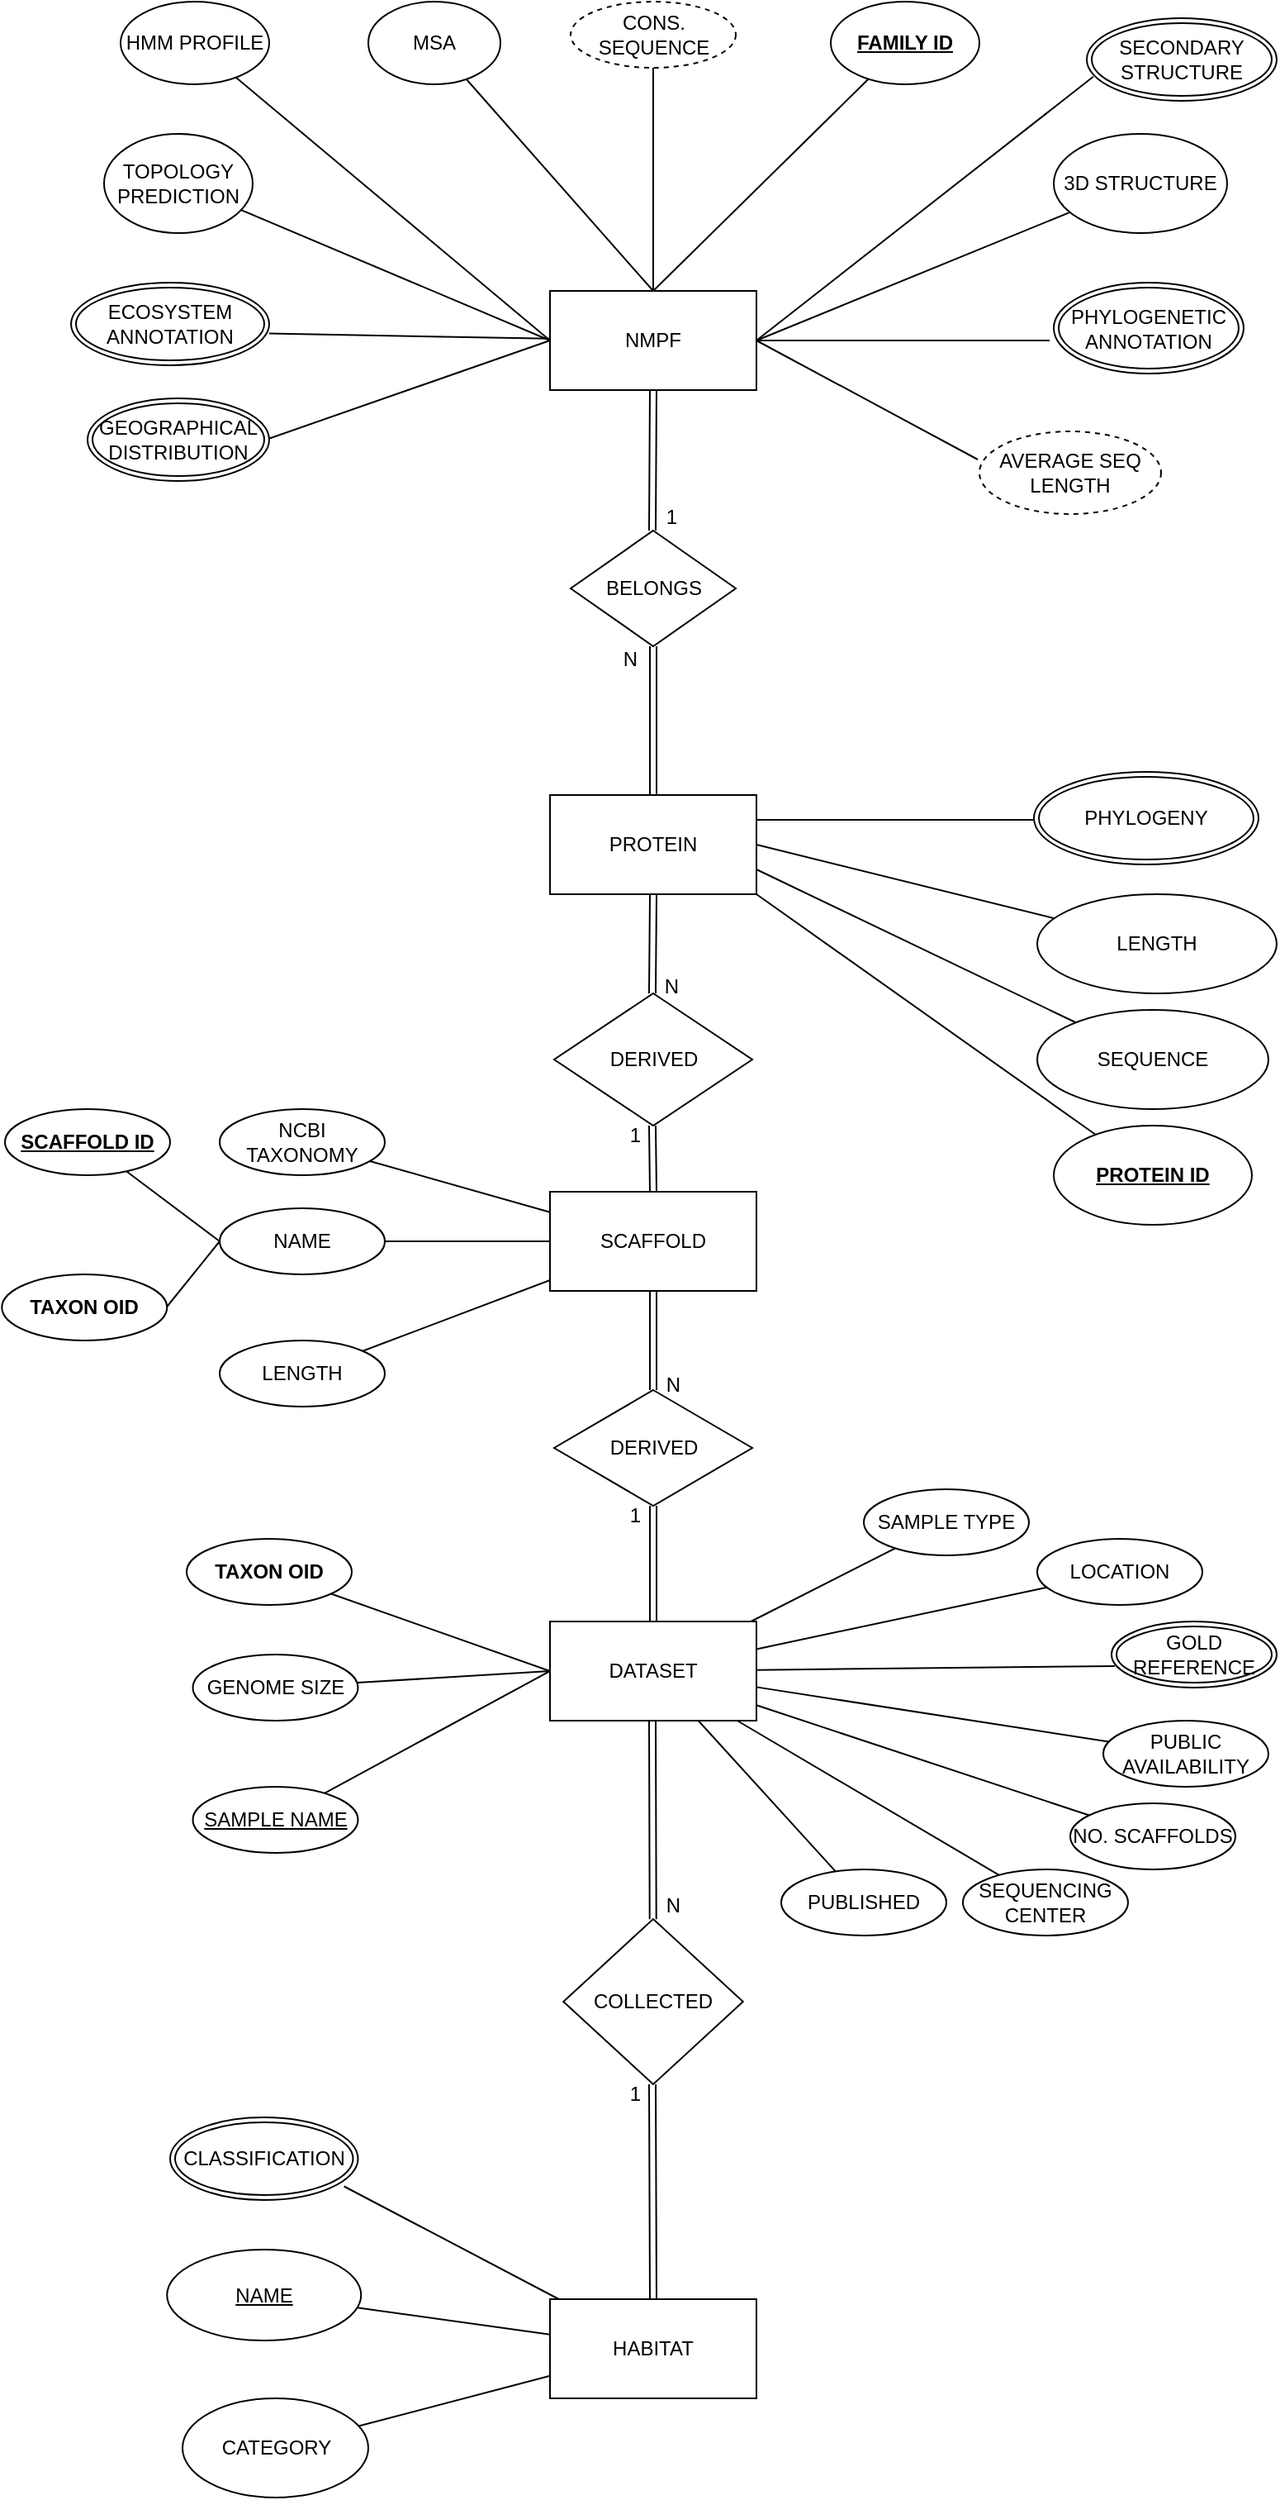 <mxfile version="22.0.4" type="github">
  <diagram id="R2lEEEUBdFMjLlhIrx00" name="Page-1">
    <mxGraphModel dx="1120" dy="1524" grid="1" gridSize="10" guides="1" tooltips="1" connect="1" arrows="1" fold="1" page="1" pageScale="1" pageWidth="850" pageHeight="1100" math="0" shadow="0" extFonts="Permanent Marker^https://fonts.googleapis.com/css?family=Permanent+Marker">
      <root>
        <mxCell id="0" />
        <mxCell id="1" parent="0" />
        <mxCell id="Yh4BVkky_7kEf2Jk04-v-19" style="rounded=0;orthogonalLoop=1;jettySize=auto;html=1;endArrow=none;endFill=0;labelBackgroundColor=none;fontColor=default;entryX=0.5;entryY=1;entryDx=0;entryDy=0;" parent="1" source="Yh4BVkky_7kEf2Jk04-v-1" target="3lu_bXjI-AjVLZ6_Voox-1" edge="1">
          <mxGeometry relative="1" as="geometry">
            <mxPoint x="443" y="-420" as="targetPoint" />
          </mxGeometry>
        </mxCell>
        <mxCell id="Yh4BVkky_7kEf2Jk04-v-20" style="rounded=0;orthogonalLoop=1;jettySize=auto;html=1;endArrow=none;endFill=0;labelBackgroundColor=none;fontColor=default;exitX=0.5;exitY=0;exitDx=0;exitDy=0;" parent="1" source="Yh4BVkky_7kEf2Jk04-v-1" target="Yh4BVkky_7kEf2Jk04-v-4" edge="1">
          <mxGeometry relative="1" as="geometry">
            <mxPoint x="320" y="400" as="sourcePoint" />
          </mxGeometry>
        </mxCell>
        <mxCell id="Yh4BVkky_7kEf2Jk04-v-21" style="rounded=0;orthogonalLoop=1;jettySize=auto;html=1;endArrow=none;endFill=0;labelBackgroundColor=none;fontColor=default;exitX=0;exitY=0.5;exitDx=0;exitDy=0;" parent="1" source="Yh4BVkky_7kEf2Jk04-v-1" edge="1">
          <mxGeometry relative="1" as="geometry">
            <mxPoint x="370" y="-260" as="sourcePoint" />
            <mxPoint x="206.579" y="-204.504" as="targetPoint" />
          </mxGeometry>
        </mxCell>
        <mxCell id="Yh4BVkky_7kEf2Jk04-v-22" style="rounded=0;orthogonalLoop=1;jettySize=auto;html=1;endArrow=none;endFill=0;labelBackgroundColor=none;fontColor=default;" parent="1" source="Yh4BVkky_7kEf2Jk04-v-1" edge="1">
          <mxGeometry relative="1" as="geometry">
            <mxPoint x="682.5" y="-265" as="targetPoint" />
          </mxGeometry>
        </mxCell>
        <mxCell id="Yh4BVkky_7kEf2Jk04-v-23" style="rounded=0;orthogonalLoop=1;jettySize=auto;html=1;endArrow=none;endFill=0;labelBackgroundColor=none;fontColor=default;exitX=0;exitY=0.5;exitDx=0;exitDy=0;" parent="1" source="Yh4BVkky_7kEf2Jk04-v-1" target="Yh4BVkky_7kEf2Jk04-v-5" edge="1">
          <mxGeometry relative="1" as="geometry" />
        </mxCell>
        <mxCell id="Yh4BVkky_7kEf2Jk04-v-24" style="rounded=0;orthogonalLoop=1;jettySize=auto;html=1;endArrow=none;endFill=0;labelBackgroundColor=none;fontColor=default;exitX=1;exitY=0.5;exitDx=0;exitDy=0;" parent="1" source="Yh4BVkky_7kEf2Jk04-v-1" edge="1">
          <mxGeometry relative="1" as="geometry">
            <mxPoint x="178" y="290" as="sourcePoint" />
            <mxPoint x="708.952" y="-424.614" as="targetPoint" />
          </mxGeometry>
        </mxCell>
        <mxCell id="Yh4BVkky_7kEf2Jk04-v-25" style="rounded=0;orthogonalLoop=1;jettySize=auto;html=1;endArrow=none;endFill=0;labelBackgroundColor=none;fontColor=default;exitX=0;exitY=0.5;exitDx=0;exitDy=0;" parent="1" source="Yh4BVkky_7kEf2Jk04-v-1" target="Yh4BVkky_7kEf2Jk04-v-7" edge="1">
          <mxGeometry relative="1" as="geometry" />
        </mxCell>
        <mxCell id="Yh4BVkky_7kEf2Jk04-v-26" style="rounded=0;orthogonalLoop=1;jettySize=auto;html=1;endArrow=none;endFill=0;labelBackgroundColor=none;fontColor=default;" parent="1" source="Yh4BVkky_7kEf2Jk04-v-1" edge="1">
          <mxGeometry relative="1" as="geometry">
            <mxPoint x="170" y="330" as="sourcePoint" />
            <mxPoint x="209.976" y="-269.188" as="targetPoint" />
          </mxGeometry>
        </mxCell>
        <mxCell id="Yh4BVkky_7kEf2Jk04-v-1" value="NMPF" style="rounded=0;whiteSpace=wrap;html=1;labelBackgroundColor=none;" parent="1" vertex="1">
          <mxGeometry x="380" y="-295" width="125" height="60" as="geometry" />
        </mxCell>
        <mxCell id="Yh4BVkky_7kEf2Jk04-v-4" value="MSA" style="ellipse;whiteSpace=wrap;html=1;rounded=0;labelBackgroundColor=none;" parent="1" vertex="1">
          <mxGeometry x="270" y="-470" width="80" height="50" as="geometry" />
        </mxCell>
        <mxCell id="Yh4BVkky_7kEf2Jk04-v-5" value="HMM PROFILE" style="ellipse;whiteSpace=wrap;html=1;rounded=0;labelBackgroundColor=none;" parent="1" vertex="1">
          <mxGeometry x="120" y="-470" width="90" height="50" as="geometry" />
        </mxCell>
        <mxCell id="Yh4BVkky_7kEf2Jk04-v-7" value="TOPOLOGY PREDICTION" style="ellipse;whiteSpace=wrap;html=1;rounded=0;labelBackgroundColor=none;direction=west;" parent="1" vertex="1">
          <mxGeometry x="110" y="-390" width="90" height="60" as="geometry" />
        </mxCell>
        <mxCell id="Yh4BVkky_7kEf2Jk04-v-16" value="" style="rounded=0;orthogonalLoop=1;jettySize=auto;html=1;endArrow=none;endFill=0;labelBackgroundColor=none;fontColor=default;entryX=0.5;entryY=0;entryDx=0;entryDy=0;" parent="1" source="Yh4BVkky_7kEf2Jk04-v-11" target="Yh4BVkky_7kEf2Jk04-v-1" edge="1">
          <mxGeometry relative="1" as="geometry">
            <mxPoint x="190" y="135" as="targetPoint" />
          </mxGeometry>
        </mxCell>
        <mxCell id="Yh4BVkky_7kEf2Jk04-v-11" value="&lt;u&gt;&lt;b&gt;FAMILY ID&lt;/b&gt;&lt;/u&gt;" style="ellipse;whiteSpace=wrap;html=1;rounded=0;labelBackgroundColor=none;" parent="1" vertex="1">
          <mxGeometry x="550" y="-470" width="90" height="50" as="geometry" />
        </mxCell>
        <mxCell id="d79e8XBhKQ2igxdSj6Hg-4" value="" style="rounded=0;orthogonalLoop=1;jettySize=auto;html=1;endArrow=none;endFill=0;labelBackgroundColor=none;fontColor=default;exitX=1;exitY=0.5;exitDx=0;exitDy=0;" parent="1" source="Yh4BVkky_7kEf2Jk04-v-29" target="d79e8XBhKQ2igxdSj6Hg-1" edge="1">
          <mxGeometry relative="1" as="geometry" />
        </mxCell>
        <mxCell id="Yh4BVkky_7kEf2Jk04-v-29" value="&lt;div&gt;PROTEIN&lt;/div&gt;" style="rounded=0;whiteSpace=wrap;html=1;labelBackgroundColor=none;" parent="1" vertex="1">
          <mxGeometry x="380.01" y="10" width="125" height="60" as="geometry" />
        </mxCell>
        <mxCell id="Yh4BVkky_7kEf2Jk04-v-31" value="BELONGS" style="rhombus;whiteSpace=wrap;html=1;rounded=0;labelBackgroundColor=none;" parent="1" vertex="1">
          <mxGeometry x="392.51" y="-150" width="100" height="70" as="geometry" />
        </mxCell>
        <mxCell id="_KlqRlnfx3LXGcyiwgws-1" value="SEQUENCE" style="ellipse;whiteSpace=wrap;html=1;labelBackgroundColor=none;" parent="1" vertex="1">
          <mxGeometry x="675" y="140" width="140" height="60" as="geometry" />
        </mxCell>
        <mxCell id="_KlqRlnfx3LXGcyiwgws-2" value="" style="rounded=1;orthogonalLoop=1;jettySize=auto;html=1;endArrow=none;endFill=0;labelBackgroundColor=none;fontColor=default;exitX=1;exitY=0.75;exitDx=0;exitDy=0;" parent="1" source="Yh4BVkky_7kEf2Jk04-v-29" target="_KlqRlnfx3LXGcyiwgws-1" edge="1">
          <mxGeometry relative="1" as="geometry">
            <mxPoint x="650" y="360" as="sourcePoint" />
            <mxPoint x="710" y="210" as="targetPoint" />
          </mxGeometry>
        </mxCell>
        <mxCell id="_KlqRlnfx3LXGcyiwgws-3" value="&lt;b&gt;&lt;u&gt;PROTEIN ID&lt;/u&gt;&lt;/b&gt;" style="ellipse;whiteSpace=wrap;html=1;labelBackgroundColor=none;" parent="1" vertex="1">
          <mxGeometry x="685" y="210" width="120" height="60" as="geometry" />
        </mxCell>
        <mxCell id="d79e8XBhKQ2igxdSj6Hg-1" value="LENGTH" style="ellipse;whiteSpace=wrap;html=1;rounded=0;labelBackgroundColor=none;" parent="1" vertex="1">
          <mxGeometry x="675" y="70" width="145" height="60" as="geometry" />
        </mxCell>
        <mxCell id="d79e8XBhKQ2igxdSj6Hg-12" value="" style="endArrow=none;html=1;rounded=0;labelBackgroundColor=none;fontColor=default;exitX=1;exitY=0.25;exitDx=0;exitDy=0;" parent="1" source="Yh4BVkky_7kEf2Jk04-v-29" edge="1">
          <mxGeometry width="50" height="50" relative="1" as="geometry">
            <mxPoint x="510" y="20" as="sourcePoint" />
            <mxPoint x="672.5" y="25" as="targetPoint" />
          </mxGeometry>
        </mxCell>
        <mxCell id="d79e8XBhKQ2igxdSj6Hg-14" value="HABITAT" style="rounded=0;whiteSpace=wrap;html=1;labelBackgroundColor=none;" parent="1" vertex="1">
          <mxGeometry x="380" y="920" width="125" height="60" as="geometry" />
        </mxCell>
        <mxCell id="d79e8XBhKQ2igxdSj6Hg-15" value="SCAFFOLD" style="rounded=0;whiteSpace=wrap;html=1;labelBackgroundColor=none;" parent="1" vertex="1">
          <mxGeometry x="380" y="250" width="125" height="60" as="geometry" />
        </mxCell>
        <mxCell id="d79e8XBhKQ2igxdSj6Hg-16" value="DATASET" style="rounded=0;whiteSpace=wrap;html=1;labelBackgroundColor=none;" parent="1" vertex="1">
          <mxGeometry x="380" y="510" width="125" height="60" as="geometry" />
        </mxCell>
        <mxCell id="7EveSGwWqRpmitjXYDmx-1" value="3D STRUCTURE" style="ellipse;whiteSpace=wrap;html=1;align=center;labelBackgroundColor=none;" parent="1" vertex="1">
          <mxGeometry x="685" y="-390" width="105" height="60" as="geometry" />
        </mxCell>
        <mxCell id="7EveSGwWqRpmitjXYDmx-2" value="" style="endArrow=none;html=1;rounded=0;labelBackgroundColor=none;fontColor=default;exitX=1;exitY=0.5;exitDx=0;exitDy=0;" parent="1" source="Yh4BVkky_7kEf2Jk04-v-1" target="7EveSGwWqRpmitjXYDmx-1" edge="1">
          <mxGeometry relative="1" as="geometry">
            <mxPoint x="450" y="-110" as="sourcePoint" />
            <mxPoint x="672.5" y="-231" as="targetPoint" />
          </mxGeometry>
        </mxCell>
        <mxCell id="d79e8XBhKQ2igxdSj6Hg-28" value="&lt;b style=&quot;&quot;&gt;TAXON OID&lt;/b&gt;" style="ellipse;whiteSpace=wrap;html=1;align=center;labelBackgroundColor=none;" parent="1" vertex="1">
          <mxGeometry x="160" y="460" width="100" height="40" as="geometry" />
        </mxCell>
        <mxCell id="d79e8XBhKQ2igxdSj6Hg-29" value="&lt;u&gt;&lt;b&gt;SCAFFOLD ID&lt;/b&gt;&lt;/u&gt;" style="ellipse;whiteSpace=wrap;html=1;align=center;labelBackgroundColor=none;" parent="1" vertex="1">
          <mxGeometry x="50" y="200" width="100" height="40" as="geometry" />
        </mxCell>
        <mxCell id="d79e8XBhKQ2igxdSj6Hg-34" value="" style="endArrow=none;html=1;rounded=0;labelBackgroundColor=none;fontColor=default;entryX=0;entryY=0.5;entryDx=0;entryDy=0;" parent="1" source="d79e8XBhKQ2igxdSj6Hg-29" target="R8yv3j7y8IBAC_rJrTb6-1" edge="1">
          <mxGeometry width="50" height="50" relative="1" as="geometry">
            <mxPoint x="105" y="370" as="sourcePoint" />
            <mxPoint x="189.313" y="278.375" as="targetPoint" />
          </mxGeometry>
        </mxCell>
        <mxCell id="d79e8XBhKQ2igxdSj6Hg-35" value="" style="endArrow=none;html=1;rounded=0;labelBackgroundColor=none;fontColor=default;entryX=0;entryY=0.5;entryDx=0;entryDy=0;" parent="1" source="d79e8XBhKQ2igxdSj6Hg-28" target="d79e8XBhKQ2igxdSj6Hg-16" edge="1">
          <mxGeometry width="50" height="50" relative="1" as="geometry">
            <mxPoint x="100" y="420" as="sourcePoint" />
            <mxPoint x="189.313" y="301.625" as="targetPoint" />
          </mxGeometry>
        </mxCell>
        <mxCell id="d79e8XBhKQ2igxdSj6Hg-36" value="LENGTH" style="ellipse;whiteSpace=wrap;html=1;align=center;labelBackgroundColor=none;" parent="1" vertex="1">
          <mxGeometry x="180" y="340" width="100" height="40" as="geometry" />
        </mxCell>
        <mxCell id="d79e8XBhKQ2igxdSj6Hg-37" value="" style="fontSize=12;html=1;endArrow=none;startArrow=none;labelBackgroundColor=none;fontColor=default;startFill=0;endFill=0;rounded=1;strokeColor=default;" parent="1" source="d79e8XBhKQ2igxdSj6Hg-36" target="d79e8XBhKQ2igxdSj6Hg-15" edge="1">
          <mxGeometry width="100" height="100" relative="1" as="geometry">
            <mxPoint x="263" y="490" as="sourcePoint" />
            <mxPoint x="363" y="390" as="targetPoint" />
          </mxGeometry>
        </mxCell>
        <mxCell id="d79e8XBhKQ2igxdSj6Hg-38" value="NCBI TAXONOMY" style="ellipse;whiteSpace=wrap;html=1;align=center;labelBackgroundColor=none;" parent="1" vertex="1">
          <mxGeometry x="180" y="200" width="100" height="40" as="geometry" />
        </mxCell>
        <mxCell id="d79e8XBhKQ2igxdSj6Hg-39" value="" style="fontSize=12;html=1;endArrow=none;startArrow=none;rounded=0;labelBackgroundColor=none;fontColor=default;startFill=0;endFill=0;" parent="1" source="d79e8XBhKQ2igxdSj6Hg-38" target="d79e8XBhKQ2igxdSj6Hg-15" edge="1">
          <mxGeometry width="100" height="100" relative="1" as="geometry">
            <mxPoint x="263" y="370" as="sourcePoint" />
            <mxPoint x="363" y="270" as="targetPoint" />
          </mxGeometry>
        </mxCell>
        <mxCell id="d79e8XBhKQ2igxdSj6Hg-41" value="DERIVED" style="shape=rhombus;perimeter=rhombusPerimeter;whiteSpace=wrap;html=1;align=center;labelBackgroundColor=none;" parent="1" vertex="1">
          <mxGeometry x="382.51" y="130" width="120" height="80" as="geometry" />
        </mxCell>
        <mxCell id="d79e8XBhKQ2igxdSj6Hg-43" value="&lt;u&gt;SAMPLE NAME&lt;/u&gt;" style="ellipse;whiteSpace=wrap;html=1;align=center;labelBackgroundColor=none;" parent="1" vertex="1">
          <mxGeometry x="163.75" y="610" width="100" height="40" as="geometry" />
        </mxCell>
        <mxCell id="d79e8XBhKQ2igxdSj6Hg-44" value="SAMPLE TYPE" style="ellipse;whiteSpace=wrap;html=1;align=center;labelBackgroundColor=none;" parent="1" vertex="1">
          <mxGeometry x="570" y="430" width="100" height="40" as="geometry" />
        </mxCell>
        <mxCell id="d79e8XBhKQ2igxdSj6Hg-45" value="LOCATION" style="ellipse;whiteSpace=wrap;html=1;align=center;labelBackgroundColor=none;" parent="1" vertex="1">
          <mxGeometry x="675" y="460" width="100" height="40" as="geometry" />
        </mxCell>
        <mxCell id="d79e8XBhKQ2igxdSj6Hg-46" value="&lt;div&gt;SEQUENCING CENTER&lt;/div&gt;" style="ellipse;whiteSpace=wrap;html=1;align=center;labelBackgroundColor=none;" parent="1" vertex="1">
          <mxGeometry x="630" y="660" width="100" height="40" as="geometry" />
        </mxCell>
        <mxCell id="d79e8XBhKQ2igxdSj6Hg-48" value="PUBLISHED" style="ellipse;whiteSpace=wrap;html=1;align=center;labelBackgroundColor=none;" parent="1" vertex="1">
          <mxGeometry x="520" y="660" width="100" height="40" as="geometry" />
        </mxCell>
        <mxCell id="d79e8XBhKQ2igxdSj6Hg-49" value="PUBLIC AVAILABILITY" style="ellipse;whiteSpace=wrap;html=1;align=center;labelBackgroundColor=none;" parent="1" vertex="1">
          <mxGeometry x="715" y="570" width="100" height="40" as="geometry" />
        </mxCell>
        <mxCell id="d79e8XBhKQ2igxdSj6Hg-50" value="GENOME SIZE" style="ellipse;whiteSpace=wrap;html=1;align=center;labelBackgroundColor=none;" parent="1" vertex="1">
          <mxGeometry x="163.75" y="530" width="100" height="40" as="geometry" />
        </mxCell>
        <mxCell id="d79e8XBhKQ2igxdSj6Hg-52" value="&lt;div&gt;NO. SCAFFOLDS&lt;/div&gt;" style="ellipse;whiteSpace=wrap;html=1;align=center;labelBackgroundColor=none;" parent="1" vertex="1">
          <mxGeometry x="695" y="620" width="100" height="40" as="geometry" />
        </mxCell>
        <mxCell id="d79e8XBhKQ2igxdSj6Hg-57" value="" style="endArrow=none;html=1;rounded=0;labelBackgroundColor=none;fontColor=default;exitX=0;exitY=0.5;exitDx=0;exitDy=0;" parent="1" source="d79e8XBhKQ2igxdSj6Hg-16" target="d79e8XBhKQ2igxdSj6Hg-50" edge="1">
          <mxGeometry relative="1" as="geometry">
            <mxPoint x="512.5" y="559.58" as="sourcePoint" />
            <mxPoint x="672.5" y="559.58" as="targetPoint" />
          </mxGeometry>
        </mxCell>
        <mxCell id="d79e8XBhKQ2igxdSj6Hg-58" value="" style="endArrow=none;html=1;rounded=0;labelBackgroundColor=none;fontColor=default;" parent="1" source="d79e8XBhKQ2igxdSj6Hg-16" target="d79e8XBhKQ2igxdSj6Hg-45" edge="1">
          <mxGeometry relative="1" as="geometry">
            <mxPoint x="410" y="540" as="sourcePoint" />
            <mxPoint x="570" y="540" as="targetPoint" />
          </mxGeometry>
        </mxCell>
        <mxCell id="d79e8XBhKQ2igxdSj6Hg-59" value="" style="endArrow=none;html=1;rounded=0;labelBackgroundColor=none;fontColor=default;" parent="1" source="d79e8XBhKQ2igxdSj6Hg-16" target="d79e8XBhKQ2igxdSj6Hg-48" edge="1">
          <mxGeometry relative="1" as="geometry">
            <mxPoint x="410" y="540" as="sourcePoint" />
            <mxPoint x="570" y="540" as="targetPoint" />
          </mxGeometry>
        </mxCell>
        <mxCell id="d79e8XBhKQ2igxdSj6Hg-60" value="" style="endArrow=none;html=1;rounded=0;labelBackgroundColor=none;fontColor=default;entryX=0.02;entryY=0.675;entryDx=0;entryDy=0;entryPerimeter=0;" parent="1" source="d79e8XBhKQ2igxdSj6Hg-16" target="R8yv3j7y8IBAC_rJrTb6-3" edge="1">
          <mxGeometry relative="1" as="geometry">
            <mxPoint x="410" y="540" as="sourcePoint" />
            <mxPoint x="710.155" y="531.572" as="targetPoint" />
          </mxGeometry>
        </mxCell>
        <mxCell id="d79e8XBhKQ2igxdSj6Hg-61" value="" style="endArrow=none;html=1;rounded=0;labelBackgroundColor=none;fontColor=default;" parent="1" source="d79e8XBhKQ2igxdSj6Hg-16" target="d79e8XBhKQ2igxdSj6Hg-49" edge="1">
          <mxGeometry relative="1" as="geometry">
            <mxPoint x="410" y="540" as="sourcePoint" />
            <mxPoint x="570" y="540" as="targetPoint" />
          </mxGeometry>
        </mxCell>
        <mxCell id="d79e8XBhKQ2igxdSj6Hg-62" value="" style="endArrow=none;html=1;rounded=0;labelBackgroundColor=none;fontColor=default;" parent="1" source="d79e8XBhKQ2igxdSj6Hg-16" target="d79e8XBhKQ2igxdSj6Hg-52" edge="1">
          <mxGeometry relative="1" as="geometry">
            <mxPoint x="410" y="540" as="sourcePoint" />
            <mxPoint x="570" y="540" as="targetPoint" />
          </mxGeometry>
        </mxCell>
        <mxCell id="d79e8XBhKQ2igxdSj6Hg-63" value="" style="endArrow=none;html=1;rounded=0;labelBackgroundColor=none;fontColor=default;" parent="1" source="d79e8XBhKQ2igxdSj6Hg-16" target="d79e8XBhKQ2igxdSj6Hg-46" edge="1">
          <mxGeometry relative="1" as="geometry">
            <mxPoint x="410" y="540" as="sourcePoint" />
            <mxPoint x="570" y="540" as="targetPoint" />
          </mxGeometry>
        </mxCell>
        <mxCell id="d79e8XBhKQ2igxdSj6Hg-64" value="" style="endArrow=none;html=1;rounded=0;labelBackgroundColor=none;fontColor=default;" parent="1" source="d79e8XBhKQ2igxdSj6Hg-44" target="d79e8XBhKQ2igxdSj6Hg-16" edge="1">
          <mxGeometry relative="1" as="geometry">
            <mxPoint x="410" y="540" as="sourcePoint" />
            <mxPoint x="570" y="540" as="targetPoint" />
          </mxGeometry>
        </mxCell>
        <mxCell id="d79e8XBhKQ2igxdSj6Hg-65" value="" style="endArrow=none;html=1;rounded=0;labelBackgroundColor=none;fontColor=default;exitX=0;exitY=0.5;exitDx=0;exitDy=0;" parent="1" source="d79e8XBhKQ2igxdSj6Hg-16" target="d79e8XBhKQ2igxdSj6Hg-43" edge="1">
          <mxGeometry relative="1" as="geometry">
            <mxPoint x="410" y="540" as="sourcePoint" />
            <mxPoint x="570" y="540" as="targetPoint" />
          </mxGeometry>
        </mxCell>
        <mxCell id="d79e8XBhKQ2igxdSj6Hg-66" value="&lt;u&gt;NAME&lt;/u&gt;" style="ellipse;whiteSpace=wrap;html=1;align=center;labelBackgroundColor=none;" parent="1" vertex="1">
          <mxGeometry x="148.13" y="890" width="117.5" height="55" as="geometry" />
        </mxCell>
        <mxCell id="d79e8XBhKQ2igxdSj6Hg-67" value="CATEGORY" style="ellipse;whiteSpace=wrap;html=1;align=center;labelBackgroundColor=none;" parent="1" vertex="1">
          <mxGeometry x="157.5" y="980" width="112.5" height="60" as="geometry" />
        </mxCell>
        <mxCell id="d79e8XBhKQ2igxdSj6Hg-69" value="" style="endArrow=none;html=1;rounded=0;labelBackgroundColor=none;fontColor=default;" parent="1" target="d79e8XBhKQ2igxdSj6Hg-14" edge="1">
          <mxGeometry relative="1" as="geometry">
            <mxPoint x="255.325" y="851.75" as="sourcePoint" />
            <mxPoint x="570" y="720" as="targetPoint" />
          </mxGeometry>
        </mxCell>
        <mxCell id="d79e8XBhKQ2igxdSj6Hg-70" value="" style="endArrow=none;html=1;rounded=0;labelBackgroundColor=none;fontColor=default;" parent="1" source="d79e8XBhKQ2igxdSj6Hg-67" target="d79e8XBhKQ2igxdSj6Hg-14" edge="1">
          <mxGeometry relative="1" as="geometry">
            <mxPoint x="410" y="720" as="sourcePoint" />
            <mxPoint x="570" y="720" as="targetPoint" />
          </mxGeometry>
        </mxCell>
        <mxCell id="d79e8XBhKQ2igxdSj6Hg-71" value="" style="endArrow=none;html=1;rounded=0;labelBackgroundColor=none;fontColor=default;" parent="1" source="d79e8XBhKQ2igxdSj6Hg-66" target="d79e8XBhKQ2igxdSj6Hg-14" edge="1">
          <mxGeometry relative="1" as="geometry">
            <mxPoint x="410" y="720" as="sourcePoint" />
            <mxPoint x="570" y="720" as="targetPoint" />
          </mxGeometry>
        </mxCell>
        <mxCell id="d79e8XBhKQ2igxdSj6Hg-73" value="COLLECTED" style="shape=rhombus;perimeter=rhombusPerimeter;whiteSpace=wrap;html=1;align=center;direction=south;labelBackgroundColor=none;" parent="1" vertex="1">
          <mxGeometry x="388.13" y="690" width="108.75" height="100" as="geometry" />
        </mxCell>
        <mxCell id="d79e8XBhKQ2igxdSj6Hg-80" value="DERIVED" style="shape=rhombus;perimeter=rhombusPerimeter;whiteSpace=wrap;html=1;align=center;" parent="1" vertex="1">
          <mxGeometry x="382.51" y="370" width="120" height="70" as="geometry" />
        </mxCell>
        <mxCell id="d79e8XBhKQ2igxdSj6Hg-84" value="" style="endArrow=none;html=1;rounded=0;exitX=1;exitY=1;exitDx=0;exitDy=0;" parent="1" source="Yh4BVkky_7kEf2Jk04-v-29" target="_KlqRlnfx3LXGcyiwgws-3" edge="1">
          <mxGeometry relative="1" as="geometry">
            <mxPoint x="510" y="50" as="sourcePoint" />
            <mxPoint x="450" y="120" as="targetPoint" />
          </mxGeometry>
        </mxCell>
        <mxCell id="R8yv3j7y8IBAC_rJrTb6-1" value="ΝΑΜΕ" style="ellipse;whiteSpace=wrap;html=1;align=center;" parent="1" vertex="1">
          <mxGeometry x="180" y="260" width="100" height="40" as="geometry" />
        </mxCell>
        <mxCell id="HY7Dbg6rA6W7Nj4UcRwg-1" value="AVERAGE SEQ LENGTH" style="ellipse;whiteSpace=wrap;html=1;align=center;dashed=1;" parent="1" vertex="1">
          <mxGeometry x="640" y="-210" width="110" height="50" as="geometry" />
        </mxCell>
        <mxCell id="R8yv3j7y8IBAC_rJrTb6-2" value="CLASSIFICATION" style="ellipse;shape=doubleEllipse;margin=3;whiteSpace=wrap;html=1;align=center;" parent="1" vertex="1">
          <mxGeometry x="150" y="810" width="113.75" height="50" as="geometry" />
        </mxCell>
        <mxCell id="HY7Dbg6rA6W7Nj4UcRwg-2" style="rounded=0;orthogonalLoop=1;jettySize=auto;html=1;endArrow=none;endFill=0;labelBackgroundColor=none;fontColor=default;exitX=1;exitY=0.5;exitDx=0;exitDy=0;entryX=-0.009;entryY=0.34;entryDx=0;entryDy=0;entryPerimeter=0;" parent="1" source="Yh4BVkky_7kEf2Jk04-v-1" target="HY7Dbg6rA6W7Nj4UcRwg-1" edge="1">
          <mxGeometry relative="1" as="geometry">
            <mxPoint x="515" y="-255" as="sourcePoint" />
            <mxPoint x="693" y="-255" as="targetPoint" />
          </mxGeometry>
        </mxCell>
        <mxCell id="R8yv3j7y8IBAC_rJrTb6-3" value="GOLD REFERENCE" style="ellipse;shape=doubleEllipse;margin=3;whiteSpace=wrap;html=1;align=center;" parent="1" vertex="1">
          <mxGeometry x="720" y="510" width="100" height="40" as="geometry" />
        </mxCell>
        <mxCell id="R8yv3j7y8IBAC_rJrTb6-4" value="GEOGRAPHICAL DISTRIBUTION" style="ellipse;shape=doubleEllipse;margin=3;whiteSpace=wrap;html=1;align=center;" parent="1" vertex="1">
          <mxGeometry x="100" y="-230" width="110" height="50" as="geometry" />
        </mxCell>
        <mxCell id="R8yv3j7y8IBAC_rJrTb6-5" value="ECOSYSTEM ANNOTATION" style="ellipse;shape=doubleEllipse;margin=3;whiteSpace=wrap;html=1;align=center;" parent="1" vertex="1">
          <mxGeometry x="90" y="-300" width="120" height="50" as="geometry" />
        </mxCell>
        <mxCell id="R8yv3j7y8IBAC_rJrTb6-6" value="SECONDARY STRUCTURE" style="ellipse;shape=doubleEllipse;margin=3;whiteSpace=wrap;html=1;align=center;" parent="1" vertex="1">
          <mxGeometry x="705" y="-460" width="115" height="50" as="geometry" />
        </mxCell>
        <mxCell id="R8yv3j7y8IBAC_rJrTb6-7" value="PHYLOGENETIC ANNOTATION" style="ellipse;shape=doubleEllipse;margin=3;whiteSpace=wrap;html=1;align=center;" parent="1" vertex="1">
          <mxGeometry x="685" y="-300" width="115" height="55" as="geometry" />
        </mxCell>
        <mxCell id="3lu_bXjI-AjVLZ6_Voox-1" value="CONS. SEQUENCE" style="ellipse;whiteSpace=wrap;html=1;align=center;dashed=1;" parent="1" vertex="1">
          <mxGeometry x="392.5" y="-470" width="100" height="40" as="geometry" />
        </mxCell>
        <mxCell id="0Xb8Ie2mT24lhCVPNa7t-2" value="" style="endArrow=none;html=1;rounded=0;" parent="1" edge="1">
          <mxGeometry relative="1" as="geometry">
            <mxPoint x="280" y="280" as="sourcePoint" />
            <mxPoint x="380" y="280" as="targetPoint" />
          </mxGeometry>
        </mxCell>
        <mxCell id="0Xb8Ie2mT24lhCVPNa7t-3" value="&lt;b style=&quot;&quot;&gt;TAXON OID&lt;/b&gt;" style="ellipse;whiteSpace=wrap;html=1;align=center;labelBackgroundColor=none;" parent="1" vertex="1">
          <mxGeometry x="48.13" y="300" width="100" height="40" as="geometry" />
        </mxCell>
        <mxCell id="0Xb8Ie2mT24lhCVPNa7t-6" value="" style="endArrow=none;html=1;rounded=0;entryX=0;entryY=0.5;entryDx=0;entryDy=0;" parent="1" target="R8yv3j7y8IBAC_rJrTb6-1" edge="1">
          <mxGeometry relative="1" as="geometry">
            <mxPoint x="148.13" y="319.5" as="sourcePoint" />
            <mxPoint x="308.13" y="319.5" as="targetPoint" />
          </mxGeometry>
        </mxCell>
        <mxCell id="0Xb8Ie2mT24lhCVPNa7t-8" value="" style="shape=link;html=1;rounded=0;exitX=0.5;exitY=0;exitDx=0;exitDy=0;entryX=0.5;entryY=1;entryDx=0;entryDy=0;" parent="1" source="d79e8XBhKQ2igxdSj6Hg-16" target="d79e8XBhKQ2igxdSj6Hg-80" edge="1">
          <mxGeometry relative="1" as="geometry">
            <mxPoint x="340" y="390" as="sourcePoint" />
            <mxPoint x="500" y="390" as="targetPoint" />
          </mxGeometry>
        </mxCell>
        <mxCell id="0Xb8Ie2mT24lhCVPNa7t-9" value="1" style="resizable=0;html=1;whiteSpace=wrap;align=right;verticalAlign=bottom;" parent="0Xb8Ie2mT24lhCVPNa7t-8" connectable="0" vertex="1">
          <mxGeometry x="1" relative="1" as="geometry">
            <mxPoint x="-6" y="14" as="offset" />
          </mxGeometry>
        </mxCell>
        <mxCell id="0Xb8Ie2mT24lhCVPNa7t-10" value="" style="shape=link;html=1;rounded=0;entryX=0.5;entryY=1;entryDx=0;entryDy=0;" parent="1" source="d79e8XBhKQ2igxdSj6Hg-73" edge="1">
          <mxGeometry relative="1" as="geometry">
            <mxPoint x="442.01" y="640" as="sourcePoint" />
            <mxPoint x="442.01" y="570" as="targetPoint" />
          </mxGeometry>
        </mxCell>
        <mxCell id="0Xb8Ie2mT24lhCVPNa7t-11" value="Ν" style="resizable=0;html=1;whiteSpace=wrap;align=right;verticalAlign=bottom;" parent="0Xb8Ie2mT24lhCVPNa7t-10" connectable="0" vertex="1">
          <mxGeometry x="1" relative="1" as="geometry">
            <mxPoint x="18" y="120" as="offset" />
          </mxGeometry>
        </mxCell>
        <mxCell id="0Xb8Ie2mT24lhCVPNa7t-12" value="" style="shape=link;html=1;rounded=0;exitX=0.5;exitY=0;exitDx=0;exitDy=0;entryX=0.5;entryY=1;entryDx=0;entryDy=0;" parent="1" source="d79e8XBhKQ2igxdSj6Hg-14" edge="1">
          <mxGeometry relative="1" as="geometry">
            <mxPoint x="442.01" y="860" as="sourcePoint" />
            <mxPoint x="442.01" y="790" as="targetPoint" />
          </mxGeometry>
        </mxCell>
        <mxCell id="0Xb8Ie2mT24lhCVPNa7t-13" value="1" style="resizable=0;html=1;whiteSpace=wrap;align=right;verticalAlign=bottom;" parent="0Xb8Ie2mT24lhCVPNa7t-12" connectable="0" vertex="1">
          <mxGeometry x="1" relative="1" as="geometry">
            <mxPoint x="-6" y="14" as="offset" />
          </mxGeometry>
        </mxCell>
        <mxCell id="0Xb8Ie2mT24lhCVPNa7t-14" value="" style="shape=link;html=1;rounded=0;exitX=0.5;exitY=0;exitDx=0;exitDy=0;entryX=0.5;entryY=1;entryDx=0;entryDy=0;" parent="1" source="d79e8XBhKQ2igxdSj6Hg-15" edge="1">
          <mxGeometry relative="1" as="geometry">
            <mxPoint x="442" y="280" as="sourcePoint" />
            <mxPoint x="442" y="210" as="targetPoint" />
          </mxGeometry>
        </mxCell>
        <mxCell id="0Xb8Ie2mT24lhCVPNa7t-15" value="1" style="resizable=0;html=1;whiteSpace=wrap;align=right;verticalAlign=bottom;" parent="0Xb8Ie2mT24lhCVPNa7t-14" connectable="0" vertex="1">
          <mxGeometry x="1" relative="1" as="geometry">
            <mxPoint x="-6" y="14" as="offset" />
          </mxGeometry>
        </mxCell>
        <mxCell id="0Xb8Ie2mT24lhCVPNa7t-17" value="" style="shape=link;html=1;rounded=0;exitX=0.5;exitY=0;exitDx=0;exitDy=0;entryX=0.5;entryY=1;entryDx=0;entryDy=0;" parent="1" target="Yh4BVkky_7kEf2Jk04-v-1" edge="1">
          <mxGeometry relative="1" as="geometry">
            <mxPoint x="442.01" y="-150" as="sourcePoint" />
            <mxPoint x="442.01" y="-220" as="targetPoint" />
          </mxGeometry>
        </mxCell>
        <mxCell id="0Xb8Ie2mT24lhCVPNa7t-18" value="1" style="resizable=0;html=1;whiteSpace=wrap;align=right;verticalAlign=bottom;" parent="0Xb8Ie2mT24lhCVPNa7t-17" connectable="0" vertex="1">
          <mxGeometry x="1" relative="1" as="geometry">
            <mxPoint x="16" y="85" as="offset" />
          </mxGeometry>
        </mxCell>
        <mxCell id="0Xb8Ie2mT24lhCVPNa7t-19" value="" style="shape=link;html=1;rounded=0;exitX=0.5;exitY=0;exitDx=0;exitDy=0;entryX=0.5;entryY=1;entryDx=0;entryDy=0;" parent="1" source="d79e8XBhKQ2igxdSj6Hg-80" target="d79e8XBhKQ2igxdSj6Hg-15" edge="1">
          <mxGeometry relative="1" as="geometry">
            <mxPoint x="550" y="380" as="sourcePoint" />
            <mxPoint x="550" y="330" as="targetPoint" />
          </mxGeometry>
        </mxCell>
        <mxCell id="0Xb8Ie2mT24lhCVPNa7t-20" value="Ν" style="resizable=0;html=1;whiteSpace=wrap;align=right;verticalAlign=bottom;" parent="0Xb8Ie2mT24lhCVPNa7t-19" connectable="0" vertex="1">
          <mxGeometry x="1" relative="1" as="geometry">
            <mxPoint x="18" y="65" as="offset" />
          </mxGeometry>
        </mxCell>
        <mxCell id="0Xb8Ie2mT24lhCVPNa7t-21" value="" style="shape=link;html=1;rounded=0;entryX=0.5;entryY=1;entryDx=0;entryDy=0;" parent="1" target="Yh4BVkky_7kEf2Jk04-v-29" edge="1">
          <mxGeometry relative="1" as="geometry">
            <mxPoint x="442" y="130" as="sourcePoint" />
            <mxPoint x="442.01" y="10" as="targetPoint" />
          </mxGeometry>
        </mxCell>
        <mxCell id="0Xb8Ie2mT24lhCVPNa7t-22" value="Ν" style="resizable=0;html=1;whiteSpace=wrap;align=right;verticalAlign=bottom;" parent="0Xb8Ie2mT24lhCVPNa7t-21" connectable="0" vertex="1">
          <mxGeometry x="1" relative="1" as="geometry">
            <mxPoint x="17" y="64" as="offset" />
          </mxGeometry>
        </mxCell>
        <mxCell id="0Xb8Ie2mT24lhCVPNa7t-24" value="" style="shape=link;html=1;rounded=0;entryX=0.5;entryY=1;entryDx=0;entryDy=0;exitX=0.5;exitY=0;exitDx=0;exitDy=0;" parent="1" source="Yh4BVkky_7kEf2Jk04-v-29" target="Yh4BVkky_7kEf2Jk04-v-31" edge="1">
          <mxGeometry relative="1" as="geometry">
            <mxPoint x="443" y="20" as="sourcePoint" />
            <mxPoint x="446.5" y="-90" as="targetPoint" />
          </mxGeometry>
        </mxCell>
        <mxCell id="0Xb8Ie2mT24lhCVPNa7t-25" value="Ν" style="resizable=0;html=1;whiteSpace=wrap;align=right;verticalAlign=bottom;" parent="0Xb8Ie2mT24lhCVPNa7t-24" connectable="0" vertex="1">
          <mxGeometry x="1" relative="1" as="geometry">
            <mxPoint x="-8" y="16" as="offset" />
          </mxGeometry>
        </mxCell>
        <mxCell id="0Xb8Ie2mT24lhCVPNa7t-26" value="PHYLOGENY" style="ellipse;shape=doubleEllipse;margin=3;whiteSpace=wrap;html=1;align=center;" parent="1" vertex="1">
          <mxGeometry x="673" y="-4" width="136" height="56" as="geometry" />
        </mxCell>
      </root>
    </mxGraphModel>
  </diagram>
</mxfile>
